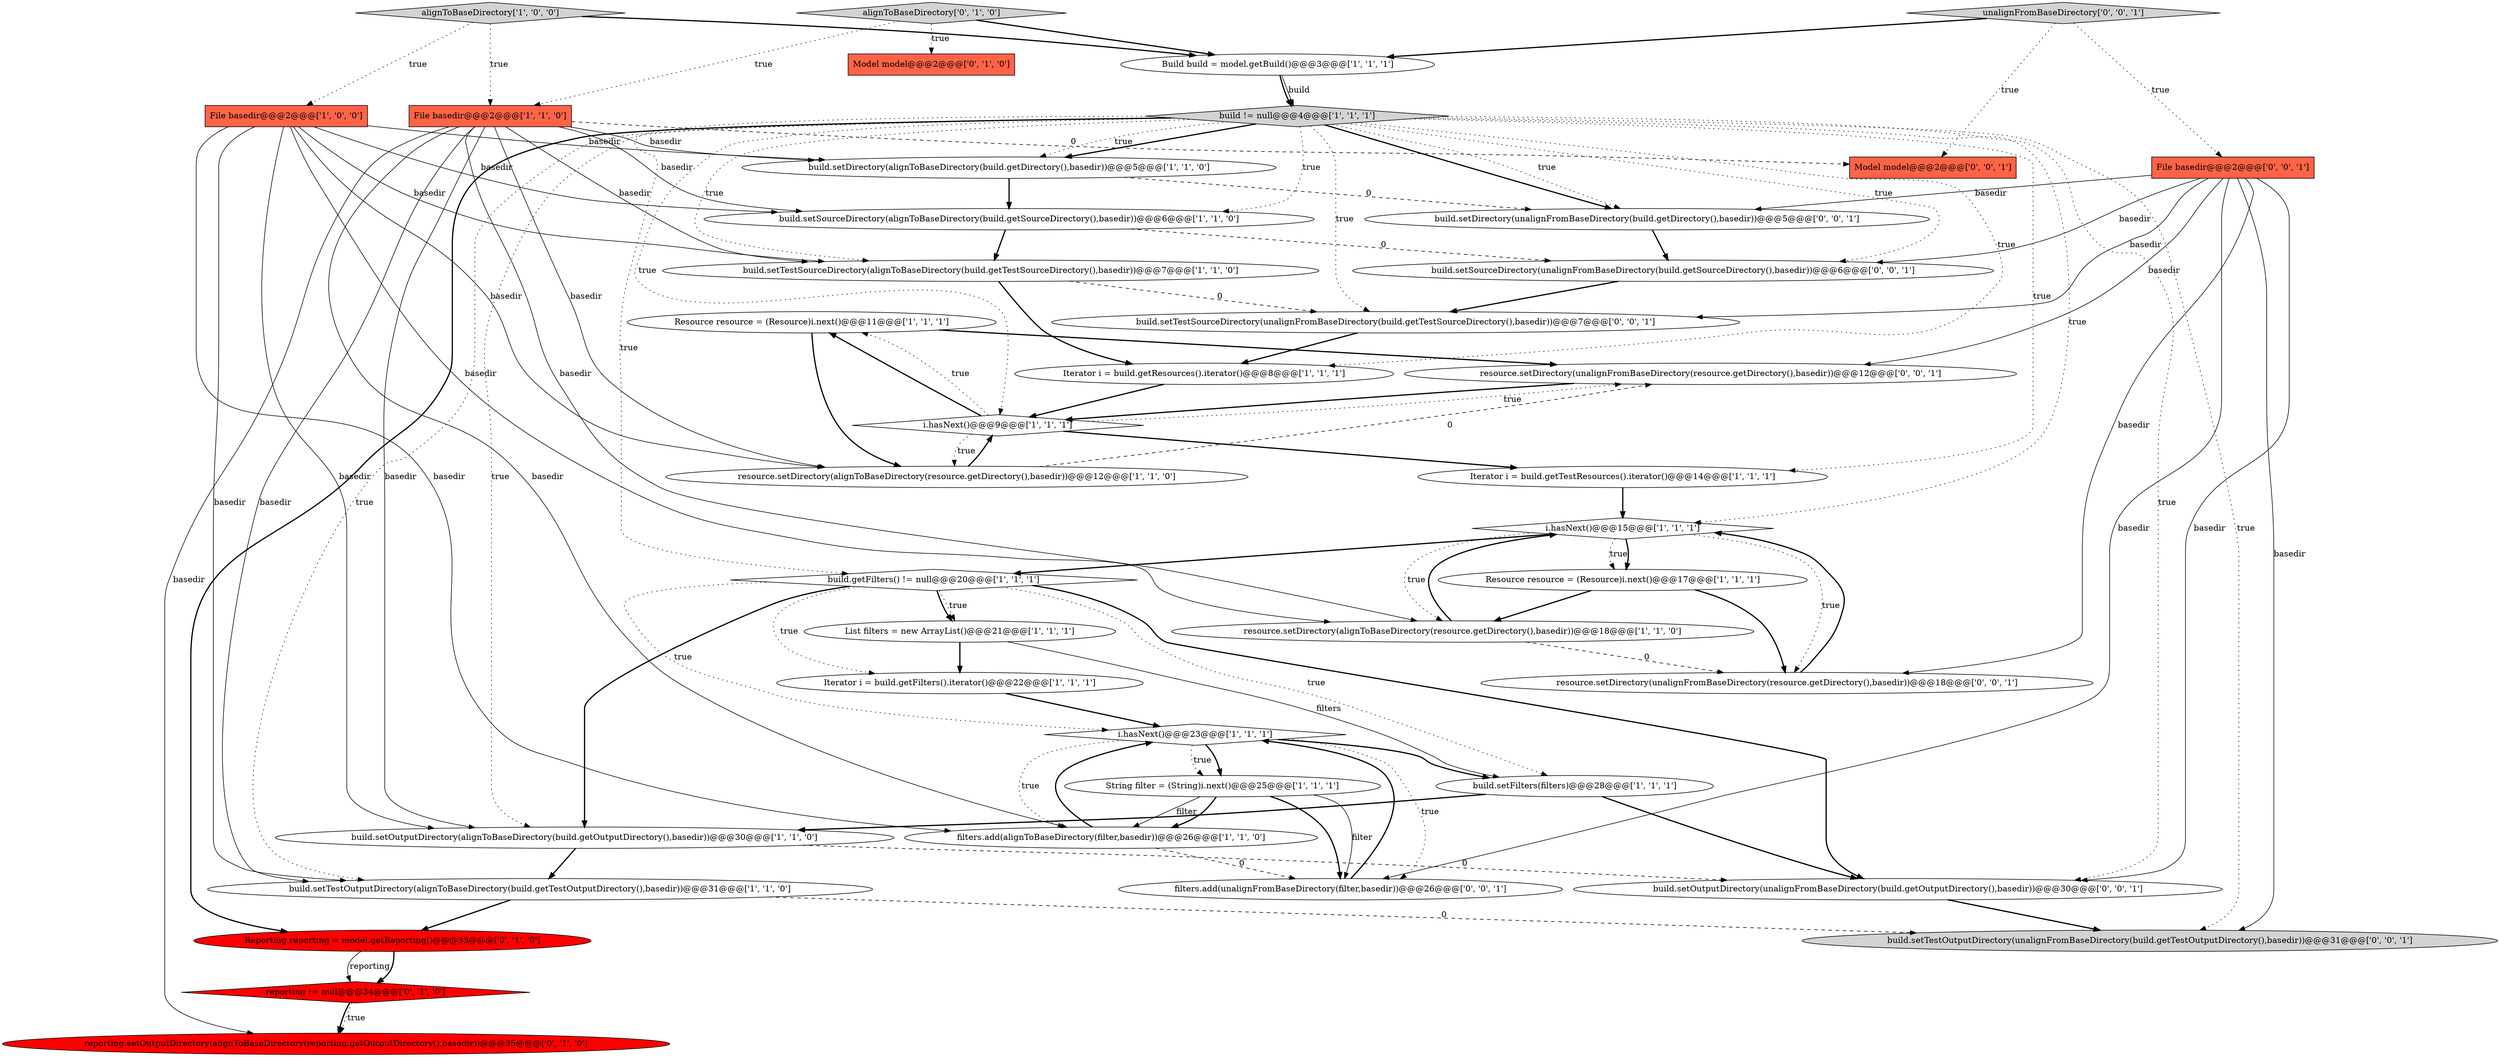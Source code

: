 digraph {
22 [style = filled, label = "Resource resource = (Resource)i.next()@@@11@@@['1', '1', '1']", fillcolor = white, shape = ellipse image = "AAA0AAABBB1BBB"];
37 [style = filled, label = "build.setOutputDirectory(unalignFromBaseDirectory(build.getOutputDirectory(),basedir))@@@30@@@['0', '0', '1']", fillcolor = white, shape = ellipse image = "AAA0AAABBB3BBB"];
17 [style = filled, label = "i.hasNext()@@@9@@@['1', '1', '1']", fillcolor = white, shape = diamond image = "AAA0AAABBB1BBB"];
24 [style = filled, label = "build.setTestOutputDirectory(alignToBaseDirectory(build.getTestOutputDirectory(),basedir))@@@31@@@['1', '1', '0']", fillcolor = white, shape = ellipse image = "AAA0AAABBB1BBB"];
32 [style = filled, label = "build.setSourceDirectory(unalignFromBaseDirectory(build.getSourceDirectory(),basedir))@@@6@@@['0', '0', '1']", fillcolor = white, shape = ellipse image = "AAA0AAABBB3BBB"];
36 [style = filled, label = "Model model@@@2@@@['0', '0', '1']", fillcolor = tomato, shape = box image = "AAA0AAABBB3BBB"];
39 [style = filled, label = "build.setDirectory(unalignFromBaseDirectory(build.getDirectory(),basedir))@@@5@@@['0', '0', '1']", fillcolor = white, shape = ellipse image = "AAA0AAABBB3BBB"];
5 [style = filled, label = "i.hasNext()@@@15@@@['1', '1', '1']", fillcolor = white, shape = diamond image = "AAA0AAABBB1BBB"];
7 [style = filled, label = "i.hasNext()@@@23@@@['1', '1', '1']", fillcolor = white, shape = diamond image = "AAA0AAABBB1BBB"];
38 [style = filled, label = "filters.add(unalignFromBaseDirectory(filter,basedir))@@@26@@@['0', '0', '1']", fillcolor = white, shape = ellipse image = "AAA0AAABBB3BBB"];
9 [style = filled, label = "build.setTestSourceDirectory(alignToBaseDirectory(build.getTestSourceDirectory(),basedir))@@@7@@@['1', '1', '0']", fillcolor = white, shape = ellipse image = "AAA0AAABBB1BBB"];
23 [style = filled, label = "build.getFilters() != null@@@20@@@['1', '1', '1']", fillcolor = white, shape = diamond image = "AAA0AAABBB1BBB"];
25 [style = filled, label = "Model model@@@2@@@['0', '1', '0']", fillcolor = tomato, shape = box image = "AAA0AAABBB2BBB"];
18 [style = filled, label = "build.setFilters(filters)@@@28@@@['1', '1', '1']", fillcolor = white, shape = ellipse image = "AAA0AAABBB1BBB"];
21 [style = filled, label = "Build build = model.getBuild()@@@3@@@['1', '1', '1']", fillcolor = white, shape = ellipse image = "AAA0AAABBB1BBB"];
28 [style = filled, label = "alignToBaseDirectory['0', '1', '0']", fillcolor = lightgray, shape = diamond image = "AAA0AAABBB2BBB"];
27 [style = filled, label = "reporting.setOutputDirectory(alignToBaseDirectory(reporting.getOutputDirectory(),basedir))@@@35@@@['0', '1', '0']", fillcolor = red, shape = ellipse image = "AAA1AAABBB2BBB"];
8 [style = filled, label = "filters.add(alignToBaseDirectory(filter,basedir))@@@26@@@['1', '1', '0']", fillcolor = white, shape = ellipse image = "AAA0AAABBB1BBB"];
3 [style = filled, label = "File basedir@@@2@@@['1', '0', '0']", fillcolor = tomato, shape = box image = "AAA0AAABBB1BBB"];
4 [style = filled, label = "Resource resource = (Resource)i.next()@@@17@@@['1', '1', '1']", fillcolor = white, shape = ellipse image = "AAA0AAABBB1BBB"];
6 [style = filled, label = "Iterator i = build.getTestResources().iterator()@@@14@@@['1', '1', '1']", fillcolor = white, shape = ellipse image = "AAA0AAABBB1BBB"];
15 [style = filled, label = "build.setOutputDirectory(alignToBaseDirectory(build.getOutputDirectory(),basedir))@@@30@@@['1', '1', '0']", fillcolor = white, shape = ellipse image = "AAA0AAABBB1BBB"];
40 [style = filled, label = "build.setTestOutputDirectory(unalignFromBaseDirectory(build.getTestOutputDirectory(),basedir))@@@31@@@['0', '0', '1']", fillcolor = lightgray, shape = ellipse image = "AAA0AAABBB3BBB"];
12 [style = filled, label = "resource.setDirectory(alignToBaseDirectory(resource.getDirectory(),basedir))@@@18@@@['1', '1', '0']", fillcolor = white, shape = ellipse image = "AAA0AAABBB1BBB"];
29 [style = filled, label = "Reporting reporting = model.getReporting()@@@33@@@['0', '1', '0']", fillcolor = red, shape = ellipse image = "AAA1AAABBB2BBB"];
14 [style = filled, label = "build.setDirectory(alignToBaseDirectory(build.getDirectory(),basedir))@@@5@@@['1', '1', '0']", fillcolor = white, shape = ellipse image = "AAA0AAABBB1BBB"];
35 [style = filled, label = "resource.setDirectory(unalignFromBaseDirectory(resource.getDirectory(),basedir))@@@12@@@['0', '0', '1']", fillcolor = white, shape = ellipse image = "AAA0AAABBB3BBB"];
19 [style = filled, label = "alignToBaseDirectory['1', '0', '0']", fillcolor = lightgray, shape = diamond image = "AAA0AAABBB1BBB"];
0 [style = filled, label = "List filters = new ArrayList()@@@21@@@['1', '1', '1']", fillcolor = white, shape = ellipse image = "AAA0AAABBB1BBB"];
33 [style = filled, label = "build.setTestSourceDirectory(unalignFromBaseDirectory(build.getTestSourceDirectory(),basedir))@@@7@@@['0', '0', '1']", fillcolor = white, shape = ellipse image = "AAA0AAABBB3BBB"];
34 [style = filled, label = "File basedir@@@2@@@['0', '0', '1']", fillcolor = tomato, shape = box image = "AAA0AAABBB3BBB"];
2 [style = filled, label = "Iterator i = build.getFilters().iterator()@@@22@@@['1', '1', '1']", fillcolor = white, shape = ellipse image = "AAA0AAABBB1BBB"];
11 [style = filled, label = "resource.setDirectory(alignToBaseDirectory(resource.getDirectory(),basedir))@@@12@@@['1', '1', '0']", fillcolor = white, shape = ellipse image = "AAA0AAABBB1BBB"];
1 [style = filled, label = "build.setSourceDirectory(alignToBaseDirectory(build.getSourceDirectory(),basedir))@@@6@@@['1', '1', '0']", fillcolor = white, shape = ellipse image = "AAA0AAABBB1BBB"];
10 [style = filled, label = "Iterator i = build.getResources().iterator()@@@8@@@['1', '1', '1']", fillcolor = white, shape = ellipse image = "AAA0AAABBB1BBB"];
16 [style = filled, label = "String filter = (String)i.next()@@@25@@@['1', '1', '1']", fillcolor = white, shape = ellipse image = "AAA0AAABBB1BBB"];
26 [style = filled, label = "reporting != null@@@34@@@['0', '1', '0']", fillcolor = red, shape = diamond image = "AAA1AAABBB2BBB"];
20 [style = filled, label = "build != null@@@4@@@['1', '1', '1']", fillcolor = lightgray, shape = diamond image = "AAA0AAABBB1BBB"];
30 [style = filled, label = "resource.setDirectory(unalignFromBaseDirectory(resource.getDirectory(),basedir))@@@18@@@['0', '0', '1']", fillcolor = white, shape = ellipse image = "AAA0AAABBB3BBB"];
31 [style = filled, label = "unalignFromBaseDirectory['0', '0', '1']", fillcolor = lightgray, shape = diamond image = "AAA0AAABBB3BBB"];
13 [style = filled, label = "File basedir@@@2@@@['1', '1', '0']", fillcolor = tomato, shape = box image = "AAA0AAABBB1BBB"];
12->5 [style = bold, label=""];
28->25 [style = dotted, label="true"];
13->14 [style = solid, label="basedir"];
17->35 [style = dotted, label="true"];
3->8 [style = solid, label="basedir"];
13->1 [style = solid, label="basedir"];
10->17 [style = bold, label=""];
31->21 [style = bold, label=""];
9->10 [style = bold, label=""];
5->12 [style = dotted, label="true"];
20->40 [style = dotted, label="true"];
34->38 [style = solid, label="basedir"];
13->8 [style = solid, label="basedir"];
28->21 [style = bold, label=""];
23->18 [style = dotted, label="true"];
13->15 [style = solid, label="basedir"];
38->7 [style = bold, label=""];
7->16 [style = bold, label=""];
7->16 [style = dotted, label="true"];
31->34 [style = dotted, label="true"];
28->13 [style = dotted, label="true"];
20->15 [style = dotted, label="true"];
11->35 [style = dashed, label="0"];
0->18 [style = solid, label="filters"];
5->23 [style = bold, label=""];
20->24 [style = dotted, label="true"];
18->15 [style = bold, label=""];
3->9 [style = solid, label="basedir"];
20->14 [style = bold, label=""];
29->26 [style = solid, label="reporting"];
34->35 [style = solid, label="basedir"];
24->40 [style = dashed, label="0"];
12->30 [style = dashed, label="0"];
21->20 [style = solid, label="build"];
23->2 [style = dotted, label="true"];
5->4 [style = dotted, label="true"];
34->32 [style = solid, label="basedir"];
29->26 [style = bold, label=""];
20->5 [style = dotted, label="true"];
26->27 [style = bold, label=""];
23->37 [style = bold, label=""];
8->38 [style = dashed, label="0"];
19->3 [style = dotted, label="true"];
16->38 [style = solid, label="filter"];
20->10 [style = dotted, label="true"];
35->17 [style = bold, label=""];
13->27 [style = solid, label="basedir"];
3->14 [style = solid, label="basedir"];
20->39 [style = bold, label=""];
11->17 [style = bold, label=""];
5->30 [style = dotted, label="true"];
7->8 [style = dotted, label="true"];
3->12 [style = solid, label="basedir"];
22->11 [style = bold, label=""];
20->6 [style = dotted, label="true"];
3->15 [style = solid, label="basedir"];
18->37 [style = bold, label=""];
16->8 [style = solid, label="filter"];
3->1 [style = solid, label="basedir"];
34->39 [style = solid, label="basedir"];
13->24 [style = solid, label="basedir"];
20->9 [style = dotted, label="true"];
16->8 [style = bold, label=""];
17->6 [style = bold, label=""];
20->17 [style = dotted, label="true"];
26->27 [style = dotted, label="true"];
23->15 [style = bold, label=""];
20->14 [style = dotted, label="true"];
14->39 [style = dashed, label="0"];
23->7 [style = dotted, label="true"];
1->32 [style = dashed, label="0"];
20->39 [style = dotted, label="true"];
23->0 [style = bold, label=""];
32->33 [style = bold, label=""];
1->9 [style = bold, label=""];
6->5 [style = bold, label=""];
13->11 [style = solid, label="basedir"];
34->37 [style = solid, label="basedir"];
20->37 [style = dotted, label="true"];
13->9 [style = solid, label="basedir"];
20->1 [style = dotted, label="true"];
20->33 [style = dotted, label="true"];
30->5 [style = bold, label=""];
39->32 [style = bold, label=""];
5->4 [style = bold, label=""];
20->23 [style = dotted, label="true"];
7->18 [style = bold, label=""];
4->12 [style = bold, label=""];
17->22 [style = dotted, label="true"];
22->35 [style = bold, label=""];
23->0 [style = dotted, label="true"];
17->11 [style = dotted, label="true"];
19->21 [style = bold, label=""];
13->36 [style = dashed, label="0"];
20->29 [style = bold, label=""];
15->37 [style = dashed, label="0"];
0->2 [style = bold, label=""];
3->24 [style = solid, label="basedir"];
33->10 [style = bold, label=""];
24->29 [style = bold, label=""];
19->13 [style = dotted, label="true"];
17->22 [style = bold, label=""];
7->38 [style = dotted, label="true"];
14->1 [style = bold, label=""];
8->7 [style = bold, label=""];
9->33 [style = dashed, label="0"];
21->20 [style = bold, label=""];
4->30 [style = bold, label=""];
15->24 [style = bold, label=""];
13->12 [style = solid, label="basedir"];
34->40 [style = solid, label="basedir"];
34->30 [style = solid, label="basedir"];
34->33 [style = solid, label="basedir"];
2->7 [style = bold, label=""];
20->32 [style = dotted, label="true"];
3->11 [style = solid, label="basedir"];
31->36 [style = dotted, label="true"];
37->40 [style = bold, label=""];
16->38 [style = bold, label=""];
}
